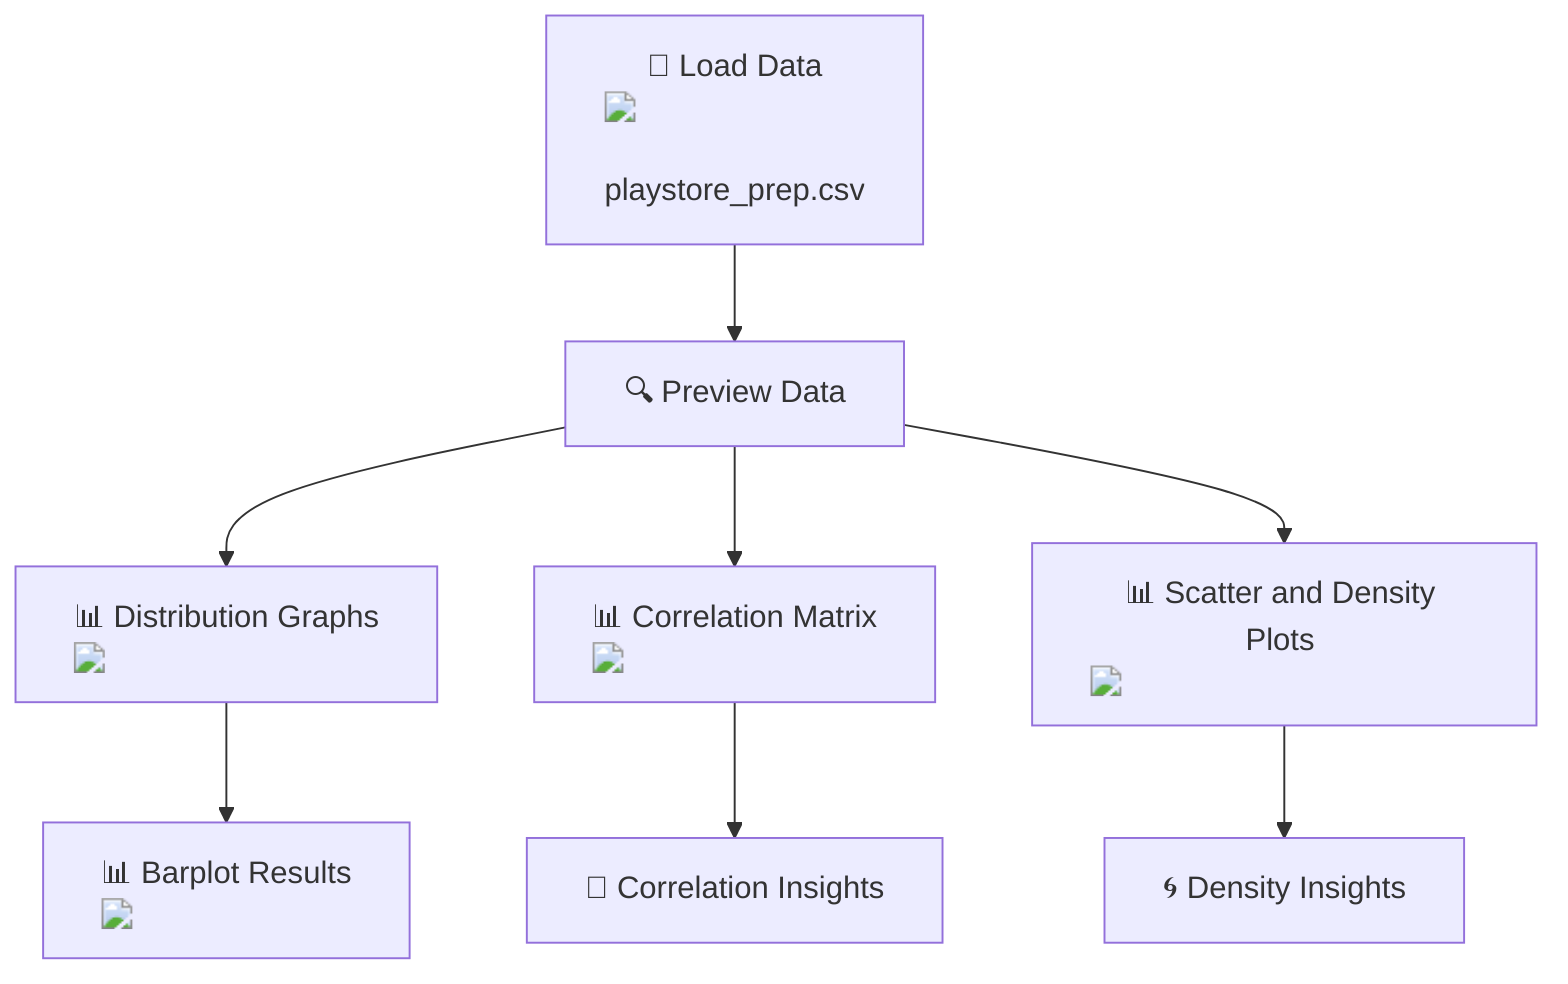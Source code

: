 flowchart TD
    A["📂 Load Data <img src='file.svg'/> <br/> playstore_prep.csv"] --> B["🔍 Preview Data"]
    B --> C["📊 Distribution Graphs <img src='hist_template.svg'/>"]
    B --> D["📊 Correlation Matrix <img src='boxplot_template.svg'/>"]
    B --> E["📊 Scatter and Density Plots <img src='scatter_plot_template.svg'/>"]
    
    C --> F["📊 Barplot Results <img src='barplot_template.svg'/>"]
    D --> G["🔗 Correlation Insights"]
    E --> H["🌀 Density Insights"]
